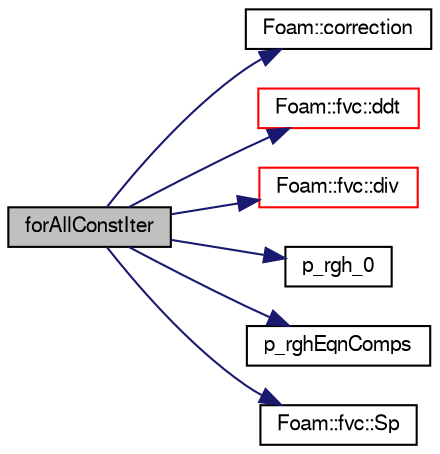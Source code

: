 digraph "forAllConstIter"
{
  bgcolor="transparent";
  edge [fontname="FreeSans",fontsize="10",labelfontname="FreeSans",labelfontsize="10"];
  node [fontname="FreeSans",fontsize="10",shape=record];
  rankdir="LR";
  Node2035 [label="forAllConstIter",height=0.2,width=0.4,color="black", fillcolor="grey75", style="filled", fontcolor="black"];
  Node2035 -> Node2036 [color="midnightblue",fontsize="10",style="solid",fontname="FreeSans"];
  Node2036 [label="Foam::correction",height=0.2,width=0.4,color="black",URL="$a21124.html#aa5166e83cc970d681cdb0246482047e8",tooltip="Return the correction form of the given matrix. "];
  Node2035 -> Node2037 [color="midnightblue",fontsize="10",style="solid",fontname="FreeSans"];
  Node2037 [label="Foam::fvc::ddt",height=0.2,width=0.4,color="red",URL="$a21134.html#a5dc871206ab86042756c8ccfdc5797ad"];
  Node2035 -> Node2098 [color="midnightblue",fontsize="10",style="solid",fontname="FreeSans"];
  Node2098 [label="Foam::fvc::div",height=0.2,width=0.4,color="red",URL="$a21134.html#a585533948ad80abfe589d920c641f251"];
  Node2035 -> Node2334 [color="midnightblue",fontsize="10",style="solid",fontname="FreeSans"];
  Node2334 [label="p_rgh_0",height=0.2,width=0.4,color="black",URL="$a38135.html#a334f791ac62072f36a4207b1994c1cc1"];
  Node2035 -> Node2335 [color="midnightblue",fontsize="10",style="solid",fontname="FreeSans"];
  Node2335 [label="p_rghEqnComps",height=0.2,width=0.4,color="black",URL="$a38141.html#ab1ad4ab697842f98a76f06fe9993b8ee"];
  Node2035 -> Node2336 [color="midnightblue",fontsize="10",style="solid",fontname="FreeSans"];
  Node2336 [label="Foam::fvc::Sp",height=0.2,width=0.4,color="black",URL="$a21134.html#acb372005d973de14c63c97ba57a82d99"];
}
